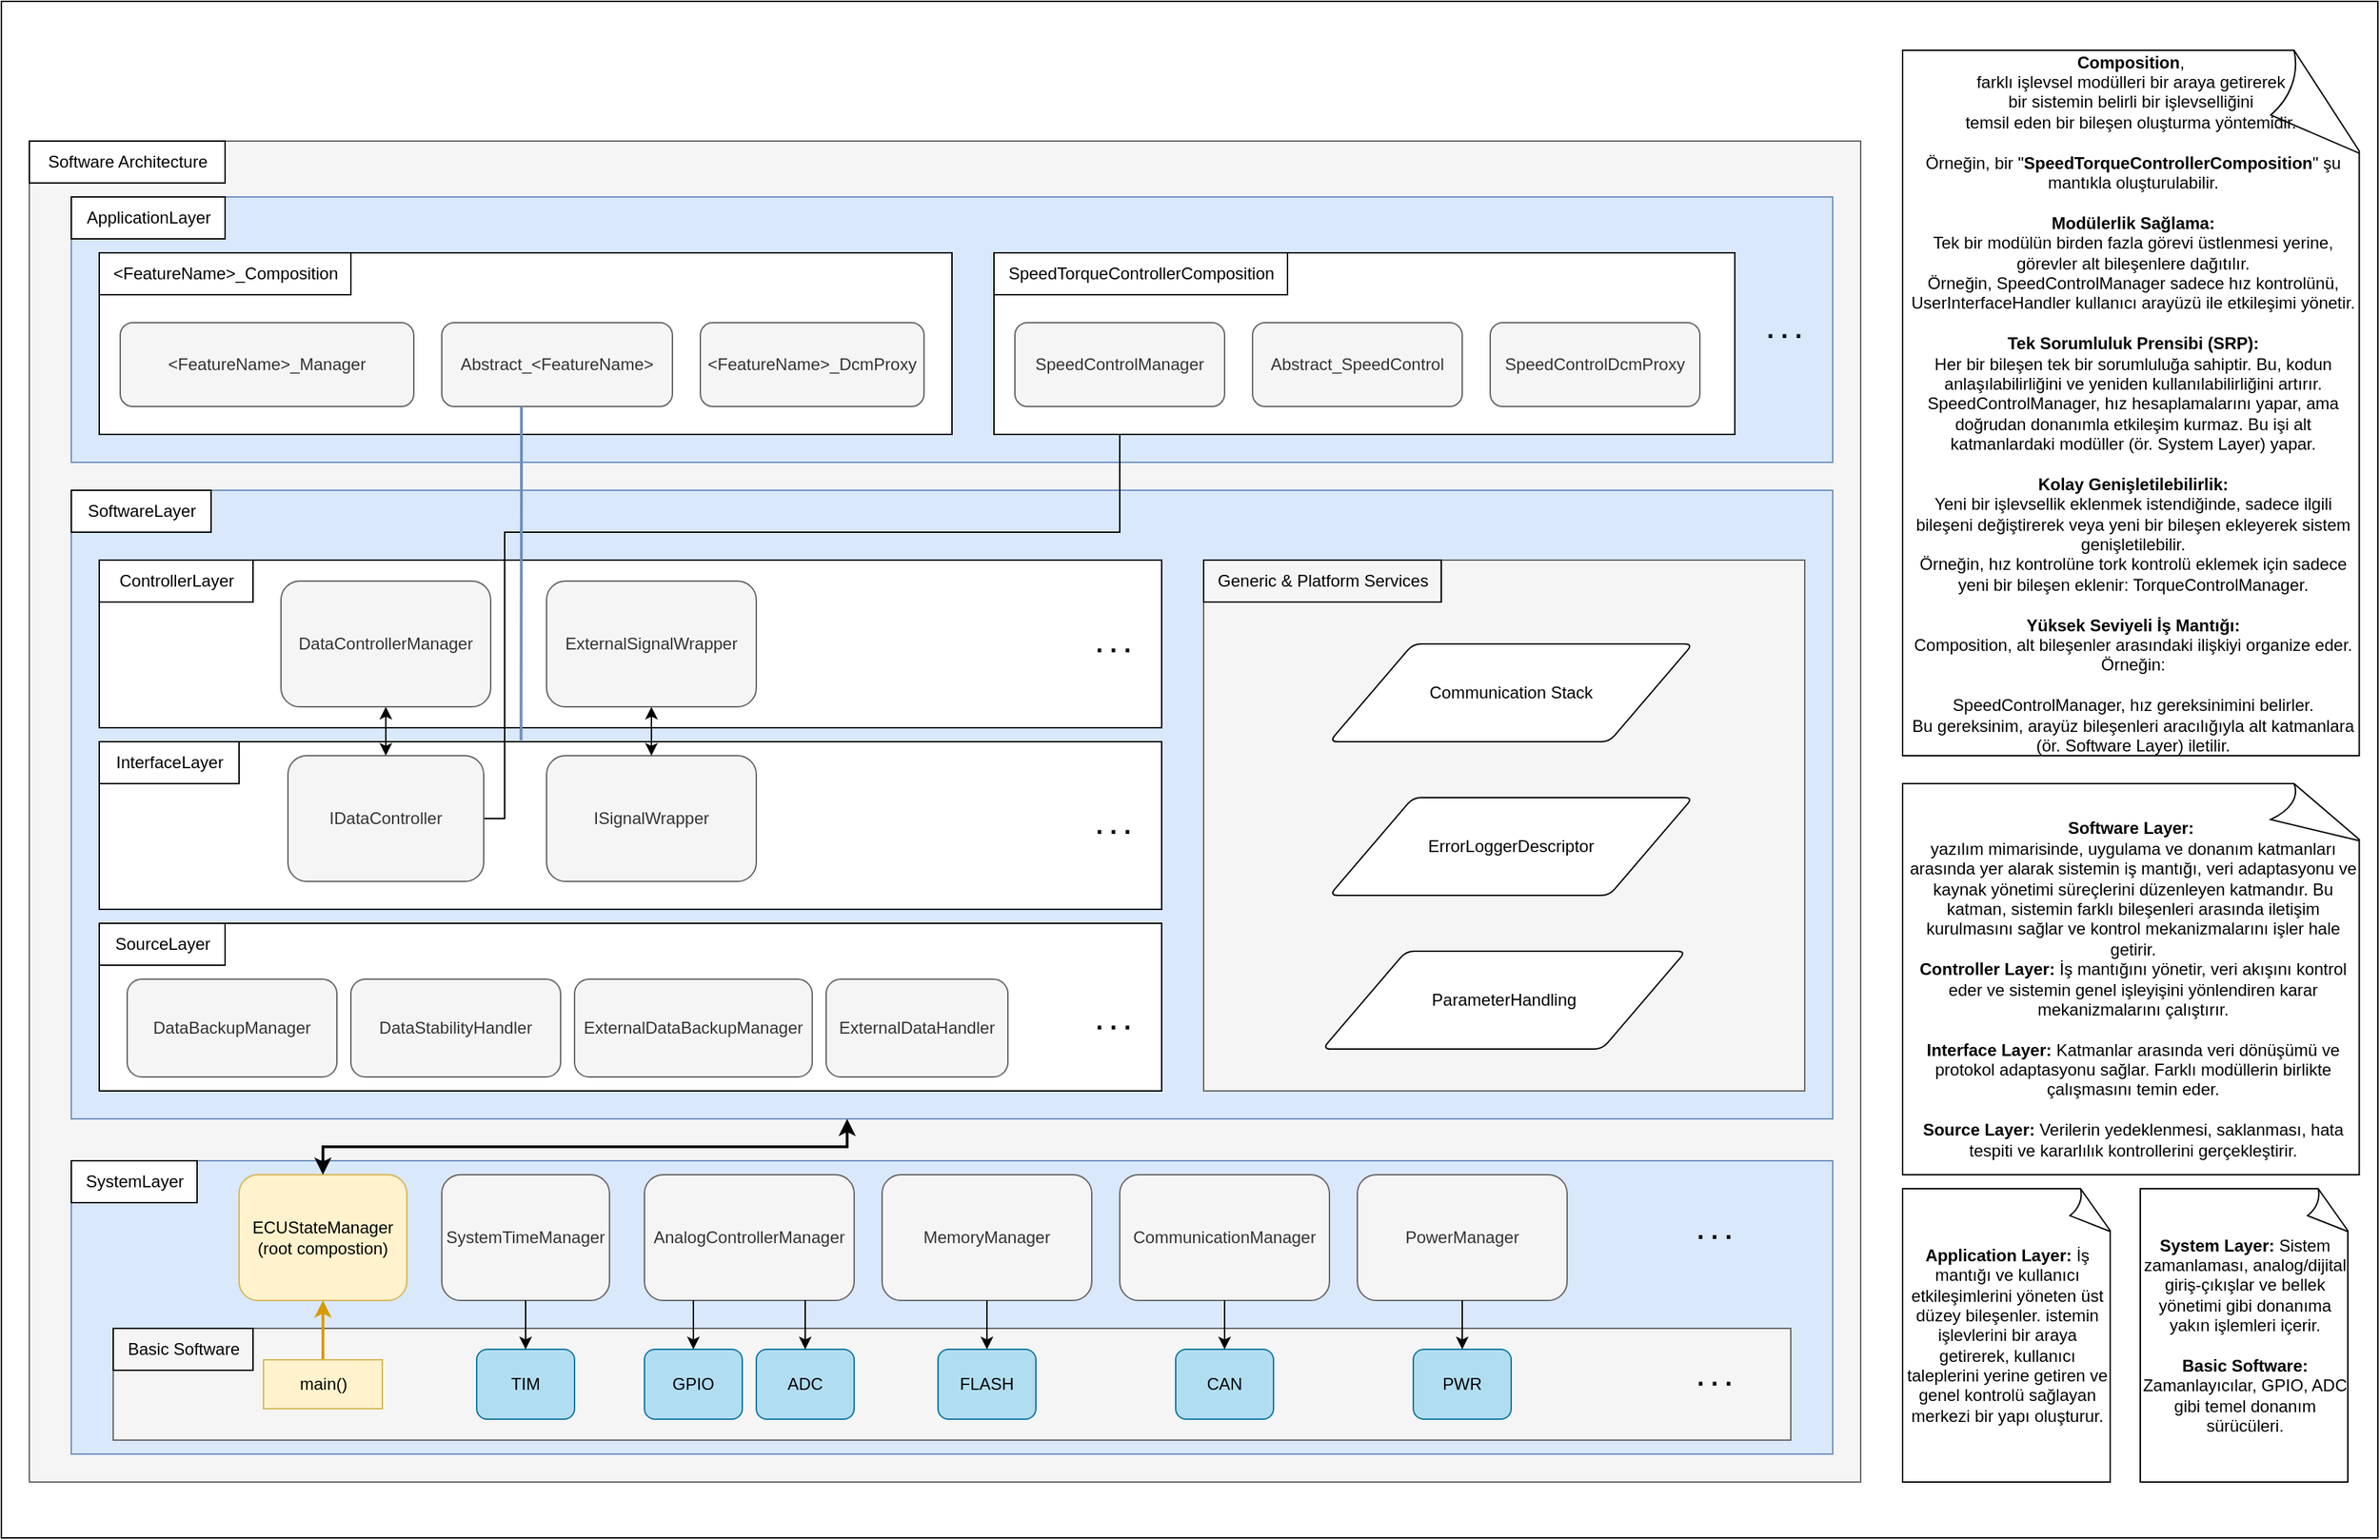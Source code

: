 <mxfile version="24.0.4" type="device">
  <diagram name="Page-1" id="VQ2v8j5eNFilf5WO8Pp_">
    <mxGraphModel dx="1032" dy="1702" grid="1" gridSize="10" guides="1" tooltips="1" connect="1" arrows="1" fold="1" page="1" pageScale="1" pageWidth="850" pageHeight="1100" math="0" shadow="0">
      <root>
        <mxCell id="0" />
        <mxCell id="1" parent="0" />
        <mxCell id="3hmfXApa579EejUYuhaD-37" value="" style="rounded=0;whiteSpace=wrap;html=1;" parent="1" vertex="1">
          <mxGeometry y="-1100" width="1700" height="1100" as="geometry" />
        </mxCell>
        <mxCell id="idAfAH8FcF6U09bbKFws-16" value="" style="rounded=0;whiteSpace=wrap;html=1;fillColor=#f5f5f5;fontColor=#333333;strokeColor=#666666;" parent="1" vertex="1">
          <mxGeometry x="20" y="-1000" width="1310" height="960" as="geometry" />
        </mxCell>
        <mxCell id="idAfAH8FcF6U09bbKFws-25" value="" style="rounded=0;whiteSpace=wrap;html=1;fillColor=#dae8fc;strokeColor=#6c8ebf;" parent="1" vertex="1">
          <mxGeometry x="50" y="-750" width="1260" height="450" as="geometry" />
        </mxCell>
        <mxCell id="idAfAH8FcF6U09bbKFws-1" value="" style="rounded=0;whiteSpace=wrap;html=1;fillColor=#dae8fc;strokeColor=#6c8ebf;" parent="1" vertex="1">
          <mxGeometry x="50" y="-270" width="1260" height="210" as="geometry" />
        </mxCell>
        <mxCell id="idAfAH8FcF6U09bbKFws-2" value="" style="rounded=0;whiteSpace=wrap;html=1;" parent="1" vertex="1">
          <mxGeometry x="70" y="-440" width="760" height="120" as="geometry" />
        </mxCell>
        <mxCell id="idAfAH8FcF6U09bbKFws-3" value="" style="rounded=0;whiteSpace=wrap;html=1;" parent="1" vertex="1">
          <mxGeometry x="70" y="-570" width="760" height="120" as="geometry" />
        </mxCell>
        <mxCell id="idAfAH8FcF6U09bbKFws-4" value="" style="rounded=0;whiteSpace=wrap;html=1;" parent="1" vertex="1">
          <mxGeometry x="70" y="-700" width="760" height="120" as="geometry" />
        </mxCell>
        <mxCell id="idAfAH8FcF6U09bbKFws-5" value="" style="rounded=0;whiteSpace=wrap;html=1;fillColor=#dae8fc;strokeColor=#6c8ebf;" parent="1" vertex="1">
          <mxGeometry x="50" y="-960" width="1260" height="190" as="geometry" />
        </mxCell>
        <mxCell id="idAfAH8FcF6U09bbKFws-6" value="SystemLayer" style="text;html=1;align=center;verticalAlign=middle;resizable=0;points=[];autosize=1;strokeColor=default;fillColor=default;" parent="1" vertex="1">
          <mxGeometry x="50" y="-270" width="90" height="30" as="geometry" />
        </mxCell>
        <mxCell id="idAfAH8FcF6U09bbKFws-7" value="SourceLayer" style="text;html=1;align=center;verticalAlign=middle;resizable=0;points=[];autosize=1;strokeColor=default;fillColor=none;" parent="1" vertex="1">
          <mxGeometry x="70" y="-440" width="90" height="30" as="geometry" />
        </mxCell>
        <mxCell id="idAfAH8FcF6U09bbKFws-8" value="InterfaceLayer" style="text;html=1;align=center;verticalAlign=middle;resizable=0;points=[];autosize=1;strokeColor=default;fillColor=none;" parent="1" vertex="1">
          <mxGeometry x="70" y="-570" width="100" height="30" as="geometry" />
        </mxCell>
        <mxCell id="idAfAH8FcF6U09bbKFws-9" value="ControllerLayer" style="text;html=1;align=center;verticalAlign=middle;resizable=0;points=[];autosize=1;strokeColor=default;fillColor=none;" parent="1" vertex="1">
          <mxGeometry x="70" y="-700" width="110" height="30" as="geometry" />
        </mxCell>
        <mxCell id="idAfAH8FcF6U09bbKFws-10" value="ApplicationLayer" style="text;html=1;align=center;verticalAlign=middle;resizable=0;points=[];autosize=1;strokeColor=default;fillColor=default;" parent="1" vertex="1">
          <mxGeometry x="50" y="-960" width="110" height="30" as="geometry" />
        </mxCell>
        <mxCell id="idAfAH8FcF6U09bbKFws-11" value="ECUStateManager&lt;br&gt;(root compostion)" style="rounded=1;whiteSpace=wrap;html=1;fillColor=#fff2cc;strokeColor=#d6b656;" parent="1" vertex="1">
          <mxGeometry x="170" y="-260" width="120" height="90" as="geometry" />
        </mxCell>
        <mxCell id="idAfAH8FcF6U09bbKFws-12" value="SystemTimeManager" style="rounded=1;whiteSpace=wrap;html=1;fillColor=#f5f5f5;fontColor=#333333;strokeColor=#666666;" parent="1" vertex="1">
          <mxGeometry x="315" y="-260" width="120" height="90" as="geometry" />
        </mxCell>
        <mxCell id="idAfAH8FcF6U09bbKFws-13" value="AnalogControllerManager" style="rounded=1;whiteSpace=wrap;html=1;fillColor=#f5f5f5;fontColor=#333333;strokeColor=#666666;" parent="1" vertex="1">
          <mxGeometry x="460" y="-260" width="150" height="90" as="geometry" />
        </mxCell>
        <mxCell id="idAfAH8FcF6U09bbKFws-17" value="MemoryManager" style="rounded=1;whiteSpace=wrap;html=1;fillColor=#f5f5f5;fontColor=#333333;strokeColor=#666666;" parent="1" vertex="1">
          <mxGeometry x="630" y="-260" width="150" height="90" as="geometry" />
        </mxCell>
        <mxCell id="idAfAH8FcF6U09bbKFws-18" value="CommunicationManager" style="rounded=1;whiteSpace=wrap;html=1;fillColor=#f5f5f5;fontColor=#333333;strokeColor=#666666;" parent="1" vertex="1">
          <mxGeometry x="800" y="-260" width="150" height="90" as="geometry" />
        </mxCell>
        <mxCell id="idAfAH8FcF6U09bbKFws-20" value="PowerManager" style="rounded=1;whiteSpace=wrap;html=1;fillColor=#f5f5f5;fontColor=#333333;strokeColor=#666666;" parent="1" vertex="1">
          <mxGeometry x="970" y="-260" width="150" height="90" as="geometry" />
        </mxCell>
        <mxCell id="idAfAH8FcF6U09bbKFws-23" value="DataBackupManager" style="rounded=1;whiteSpace=wrap;html=1;fillColor=#f5f5f5;fontColor=#333333;strokeColor=#666666;" parent="1" vertex="1">
          <mxGeometry x="90" y="-400" width="150" height="70" as="geometry" />
        </mxCell>
        <mxCell id="idAfAH8FcF6U09bbKFws-24" value="DataStabilityHandler" style="rounded=1;whiteSpace=wrap;html=1;fillColor=#f5f5f5;fontColor=#333333;strokeColor=#666666;" parent="1" vertex="1">
          <mxGeometry x="250" y="-400" width="150" height="70" as="geometry" />
        </mxCell>
        <mxCell id="idAfAH8FcF6U09bbKFws-31" value="" style="rounded=0;whiteSpace=wrap;html=1;fillColor=#f5f5f5;fontColor=#333333;strokeColor=#666666;" parent="1" vertex="1">
          <mxGeometry x="80" y="-150" width="1200" height="80" as="geometry" />
        </mxCell>
        <mxCell id="idAfAH8FcF6U09bbKFws-28" value="SoftwareLayer" style="text;html=1;align=center;verticalAlign=middle;resizable=0;points=[];autosize=1;strokeColor=default;fillColor=default;" parent="1" vertex="1">
          <mxGeometry x="50" y="-750" width="100" height="30" as="geometry" />
        </mxCell>
        <mxCell id="idAfAH8FcF6U09bbKFws-33" value="Basic Software" style="text;html=1;align=center;verticalAlign=middle;resizable=0;points=[];autosize=1;strokeColor=default;fillColor=none;" parent="1" vertex="1">
          <mxGeometry x="80" y="-150" width="100" height="30" as="geometry" />
        </mxCell>
        <mxCell id="idAfAH8FcF6U09bbKFws-34" value="GPIO" style="rounded=1;whiteSpace=wrap;html=1;fillColor=#b1ddf0;strokeColor=#10739e;" parent="1" vertex="1">
          <mxGeometry x="460" y="-135" width="70" height="50" as="geometry" />
        </mxCell>
        <mxCell id="idAfAH8FcF6U09bbKFws-35" value="ADC" style="rounded=1;whiteSpace=wrap;html=1;fillColor=#b1ddf0;strokeColor=#10739e;" parent="1" vertex="1">
          <mxGeometry x="540" y="-135" width="70" height="50" as="geometry" />
        </mxCell>
        <mxCell id="idAfAH8FcF6U09bbKFws-36" value="CAN" style="rounded=1;whiteSpace=wrap;html=1;fillColor=#b1ddf0;strokeColor=#10739e;" parent="1" vertex="1">
          <mxGeometry x="840" y="-135" width="70" height="50" as="geometry" />
        </mxCell>
        <mxCell id="idAfAH8FcF6U09bbKFws-37" value="TIM" style="rounded=1;whiteSpace=wrap;html=1;fillColor=#b1ddf0;strokeColor=#10739e;" parent="1" vertex="1">
          <mxGeometry x="340" y="-135" width="70" height="50" as="geometry" />
        </mxCell>
        <mxCell id="idAfAH8FcF6U09bbKFws-38" value="FLASH" style="rounded=1;whiteSpace=wrap;html=1;fillColor=#b1ddf0;strokeColor=#10739e;" parent="1" vertex="1">
          <mxGeometry x="670" y="-135" width="70" height="50" as="geometry" />
        </mxCell>
        <mxCell id="idAfAH8FcF6U09bbKFws-39" value="PWR" style="rounded=1;whiteSpace=wrap;html=1;fillColor=#b1ddf0;strokeColor=#10739e;" parent="1" vertex="1">
          <mxGeometry x="1010" y="-135" width="70" height="50" as="geometry" />
        </mxCell>
        <mxCell id="YMip6UsJvOuBTo4OkoSk-4" style="edgeStyle=orthogonalEdgeStyle;rounded=0;orthogonalLoop=1;jettySize=auto;html=1;" parent="1" source="idAfAH8FcF6U09bbKFws-40" target="idAfAH8FcF6U09bbKFws-54" edge="1">
          <mxGeometry relative="1" as="geometry">
            <Array as="points">
              <mxPoint x="360" y="-515" />
              <mxPoint x="360" y="-720" />
              <mxPoint x="800" y="-720" />
            </Array>
          </mxGeometry>
        </mxCell>
        <mxCell id="idAfAH8FcF6U09bbKFws-40" value="IDataController" style="rounded=1;whiteSpace=wrap;html=1;fillColor=#f5f5f5;fontColor=#333333;strokeColor=#666666;" parent="1" vertex="1">
          <mxGeometry x="205" y="-560" width="140" height="90" as="geometry" />
        </mxCell>
        <mxCell id="idAfAH8FcF6U09bbKFws-73" style="edgeStyle=orthogonalEdgeStyle;rounded=0;orthogonalLoop=1;jettySize=auto;html=1;startArrow=classic;startFill=1;" parent="1" source="idAfAH8FcF6U09bbKFws-41" target="idAfAH8FcF6U09bbKFws-40" edge="1">
          <mxGeometry relative="1" as="geometry" />
        </mxCell>
        <mxCell id="idAfAH8FcF6U09bbKFws-41" value="DataControllerManager" style="rounded=1;whiteSpace=wrap;html=1;fillColor=#f5f5f5;fontColor=#333333;strokeColor=#666666;" parent="1" vertex="1">
          <mxGeometry x="200" y="-685" width="150" height="90" as="geometry" />
        </mxCell>
        <mxCell id="idAfAH8FcF6U09bbKFws-42" value="ISignalWrapper" style="rounded=1;whiteSpace=wrap;html=1;fillColor=#f5f5f5;fontColor=#333333;strokeColor=#666666;" parent="1" vertex="1">
          <mxGeometry x="390" y="-560" width="150" height="90" as="geometry" />
        </mxCell>
        <mxCell id="YMip6UsJvOuBTo4OkoSk-1" style="edgeStyle=orthogonalEdgeStyle;rounded=0;orthogonalLoop=1;jettySize=auto;html=1;entryX=0.5;entryY=0;entryDx=0;entryDy=0;startArrow=classic;startFill=1;" parent="1" source="idAfAH8FcF6U09bbKFws-43" target="idAfAH8FcF6U09bbKFws-42" edge="1">
          <mxGeometry relative="1" as="geometry" />
        </mxCell>
        <mxCell id="idAfAH8FcF6U09bbKFws-43" value="ExternalSignalWrapper" style="rounded=1;whiteSpace=wrap;html=1;fillColor=#f5f5f5;fontColor=#333333;strokeColor=#666666;" parent="1" vertex="1">
          <mxGeometry x="390" y="-685" width="150" height="90" as="geometry" />
        </mxCell>
        <mxCell id="idAfAH8FcF6U09bbKFws-44" value="ExternalDataBackupManager" style="rounded=1;whiteSpace=wrap;html=1;fillColor=#f5f5f5;fontColor=#333333;strokeColor=#666666;" parent="1" vertex="1">
          <mxGeometry x="410" y="-400" width="170" height="70" as="geometry" />
        </mxCell>
        <mxCell id="idAfAH8FcF6U09bbKFws-46" value="ExternalDataHandler" style="rounded=1;whiteSpace=wrap;html=1;fillColor=#f5f5f5;fontColor=#333333;strokeColor=#666666;" parent="1" vertex="1">
          <mxGeometry x="590" y="-400" width="130" height="70" as="geometry" />
        </mxCell>
        <mxCell id="idAfAH8FcF6U09bbKFws-48" value="Software Architecture" style="text;html=1;align=center;verticalAlign=middle;resizable=0;points=[];autosize=1;strokeColor=default;fillColor=default;" parent="1" vertex="1">
          <mxGeometry x="20" y="-1000" width="140" height="30" as="geometry" />
        </mxCell>
        <mxCell id="idAfAH8FcF6U09bbKFws-49" value="" style="rounded=0;whiteSpace=wrap;html=1;" parent="1" vertex="1">
          <mxGeometry x="710" y="-920" width="530" height="130" as="geometry" />
        </mxCell>
        <mxCell id="idAfAH8FcF6U09bbKFws-50" value="SpeedTorqueControllerComposition" style="text;html=1;align=center;verticalAlign=middle;resizable=0;points=[];autosize=1;strokeColor=default;fillColor=none;" parent="1" vertex="1">
          <mxGeometry x="710" y="-920" width="210" height="30" as="geometry" />
        </mxCell>
        <mxCell id="idAfAH8FcF6U09bbKFws-51" value="&lt;b&gt;&lt;font style=&quot;font-size: 18px;&quot;&gt;. . .&lt;/font&gt;&lt;/b&gt;" style="text;html=1;align=center;verticalAlign=middle;resizable=0;points=[];autosize=1;strokeColor=none;fillColor=none;" parent="1" vertex="1">
          <mxGeometry x="1250" y="-885" width="50" height="40" as="geometry" />
        </mxCell>
        <mxCell id="idAfAH8FcF6U09bbKFws-52" value="&lt;b&gt;&lt;font style=&quot;font-size: 18px;&quot;&gt;. . .&lt;/font&gt;&lt;/b&gt;" style="text;html=1;align=center;verticalAlign=middle;resizable=0;points=[];autosize=1;strokeColor=none;fillColor=none;" parent="1" vertex="1">
          <mxGeometry x="770" y="-660" width="50" height="40" as="geometry" />
        </mxCell>
        <mxCell id="idAfAH8FcF6U09bbKFws-53" value="&lt;b&gt;&lt;font style=&quot;font-size: 18px;&quot;&gt;. . .&lt;/font&gt;&lt;/b&gt;" style="text;html=1;align=center;verticalAlign=middle;resizable=0;points=[];autosize=1;strokeColor=none;fillColor=none;" parent="1" vertex="1">
          <mxGeometry x="770" y="-530" width="50" height="40" as="geometry" />
        </mxCell>
        <mxCell id="idAfAH8FcF6U09bbKFws-54" value="SpeedControlManager" style="rounded=1;whiteSpace=wrap;html=1;fillColor=#f5f5f5;fontColor=#333333;strokeColor=#666666;" parent="1" vertex="1">
          <mxGeometry x="725" y="-870" width="150" height="60" as="geometry" />
        </mxCell>
        <mxCell id="idAfAH8FcF6U09bbKFws-55" value="SpeedControlDcmProxy" style="rounded=1;whiteSpace=wrap;html=1;fillColor=#f5f5f5;fontColor=#333333;strokeColor=#666666;" parent="1" vertex="1">
          <mxGeometry x="1065" y="-870" width="150" height="60" as="geometry" />
        </mxCell>
        <mxCell id="idAfAH8FcF6U09bbKFws-56" value="&lt;div&gt;Abstract_SpeedControl&lt;/div&gt;" style="rounded=1;whiteSpace=wrap;html=1;fillColor=#f5f5f5;fontColor=#333333;strokeColor=#666666;" parent="1" vertex="1">
          <mxGeometry x="895" y="-870" width="150" height="60" as="geometry" />
        </mxCell>
        <mxCell id="idAfAH8FcF6U09bbKFws-58" style="edgeStyle=orthogonalEdgeStyle;rounded=0;orthogonalLoop=1;jettySize=auto;html=1;" parent="1" source="idAfAH8FcF6U09bbKFws-12" target="idAfAH8FcF6U09bbKFws-37" edge="1">
          <mxGeometry relative="1" as="geometry" />
        </mxCell>
        <mxCell id="idAfAH8FcF6U09bbKFws-62" style="edgeStyle=orthogonalEdgeStyle;rounded=0;orthogonalLoop=1;jettySize=auto;html=1;" parent="1" source="idAfAH8FcF6U09bbKFws-13" target="idAfAH8FcF6U09bbKFws-35" edge="1">
          <mxGeometry relative="1" as="geometry">
            <Array as="points">
              <mxPoint x="575" y="-160" />
              <mxPoint x="575" y="-160" />
            </Array>
          </mxGeometry>
        </mxCell>
        <mxCell id="idAfAH8FcF6U09bbKFws-63" style="edgeStyle=orthogonalEdgeStyle;rounded=0;orthogonalLoop=1;jettySize=auto;html=1;" parent="1" source="idAfAH8FcF6U09bbKFws-13" target="idAfAH8FcF6U09bbKFws-34" edge="1">
          <mxGeometry relative="1" as="geometry">
            <Array as="points">
              <mxPoint x="495" y="-150" />
              <mxPoint x="495" y="-150" />
            </Array>
          </mxGeometry>
        </mxCell>
        <mxCell id="idAfAH8FcF6U09bbKFws-64" style="edgeStyle=orthogonalEdgeStyle;rounded=0;orthogonalLoop=1;jettySize=auto;html=1;" parent="1" source="idAfAH8FcF6U09bbKFws-17" target="idAfAH8FcF6U09bbKFws-38" edge="1">
          <mxGeometry relative="1" as="geometry" />
        </mxCell>
        <mxCell id="idAfAH8FcF6U09bbKFws-65" style="edgeStyle=orthogonalEdgeStyle;rounded=0;orthogonalLoop=1;jettySize=auto;html=1;" parent="1" source="idAfAH8FcF6U09bbKFws-18" target="idAfAH8FcF6U09bbKFws-36" edge="1">
          <mxGeometry relative="1" as="geometry" />
        </mxCell>
        <mxCell id="idAfAH8FcF6U09bbKFws-66" style="edgeStyle=orthogonalEdgeStyle;rounded=0;orthogonalLoop=1;jettySize=auto;html=1;" parent="1" source="idAfAH8FcF6U09bbKFws-20" target="idAfAH8FcF6U09bbKFws-39" edge="1">
          <mxGeometry relative="1" as="geometry" />
        </mxCell>
        <mxCell id="idAfAH8FcF6U09bbKFws-71" style="edgeStyle=orthogonalEdgeStyle;rounded=0;orthogonalLoop=1;jettySize=auto;html=1;entryX=0.5;entryY=0;entryDx=0;entryDy=0;strokeWidth=2;startArrow=classic;startFill=1;" parent="1" source="idAfAH8FcF6U09bbKFws-25" target="idAfAH8FcF6U09bbKFws-11" edge="1">
          <mxGeometry relative="1" as="geometry">
            <Array as="points">
              <mxPoint x="605" y="-280" />
              <mxPoint x="230" y="-280" />
            </Array>
          </mxGeometry>
        </mxCell>
        <mxCell id="3hmfXApa579EejUYuhaD-1" value="&lt;strong&gt;Application Layer:&lt;/strong&gt; İş mantığı ve kullanıcı etkileşimlerini yöneten üst düzey bileşenler.&amp;nbsp;istemin işlevlerini bir araya getirerek, kullanıcı taleplerini yerine getiren ve genel kontrolü sağlayan merkezi bir yapı oluşturur." style="whiteSpace=wrap;html=1;shape=mxgraph.basic.document" parent="1" vertex="1">
          <mxGeometry x="1360" y="-250" width="150" height="210" as="geometry" />
        </mxCell>
        <mxCell id="3hmfXApa579EejUYuhaD-4" value="&lt;div&gt;&lt;br&gt;&lt;/div&gt;&lt;b&gt;&lt;div&gt;&lt;b style=&quot;background-color: initial;&quot;&gt;Software Layer:&lt;/b&gt;&lt;span style=&quot;background-color: initial; font-weight: normal;&quot;&gt;&amp;nbsp;&lt;/span&gt;&lt;/div&gt;&lt;div&gt;&lt;span style=&quot;background-color: initial; font-weight: normal;&quot;&gt;yazılım mimarisinde, uygulama ve donanım katmanları arasında yer alarak sistemin iş mantığı, veri adaptasyonu ve kaynak yönetimi süreçlerini düzenleyen katmandır. Bu katman, sistemin farklı bileşenleri arasında iletişim kurulmasını sağlar ve kontrol mekanizmalarını işler hale getirir.&lt;/span&gt;&lt;br&gt;&lt;/div&gt;&lt;/b&gt;&lt;div&gt;&lt;strong style=&quot;background-color: initial;&quot;&gt;Controller Layer:&lt;/strong&gt;&lt;span style=&quot;background-color: initial;&quot;&gt; İş mantığını yönetir, veri akışını kontrol eder ve sistemin genel işleyişini yönlendiren karar mekanizmalarını çalıştırır.&lt;/span&gt;&lt;/div&gt;&lt;div&gt;&lt;strong style=&quot;background-color: initial;&quot;&gt;&lt;br&gt;&lt;/strong&gt;&lt;/div&gt;&lt;div&gt;&lt;strong style=&quot;background-color: initial;&quot;&gt;Interface Layer:&lt;/strong&gt;&lt;span style=&quot;background-color: initial;&quot;&gt; Katmanlar arasında veri dönüşümü ve protokol adaptasyonu sağlar. Farklı modüllerin birlikte çalışmasını temin eder.&lt;/span&gt;&lt;/div&gt;&lt;div&gt;&lt;strong style=&quot;background-color: initial;&quot;&gt;&lt;br&gt;&lt;/strong&gt;&lt;/div&gt;&lt;div&gt;&lt;strong style=&quot;background-color: initial;&quot;&gt;Source Layer:&lt;/strong&gt;&lt;span style=&quot;background-color: initial;&quot;&gt; Verilerin yedeklenmesi, saklanması, hata tespiti ve kararlılık kontrollerini gerçekleştirir.&lt;/span&gt;&lt;/div&gt;" style="whiteSpace=wrap;html=1;shape=mxgraph.basic.document" parent="1" vertex="1">
          <mxGeometry x="1360" y="-540" width="330" height="280" as="geometry" />
        </mxCell>
        <mxCell id="3hmfXApa579EejUYuhaD-5" value="&lt;strong&gt;System Layer:&lt;/strong&gt; Sistem zamanlaması, analog/dijital giriş-çıkışlar ve bellek yönetimi gibi donanıma yakın işlemleri içerir.&lt;div&gt;&lt;br&gt;&lt;/div&gt;&lt;div&gt;&lt;strong&gt;Basic Software:&lt;/strong&gt; Zamanlayıcılar, GPIO, ADC gibi temel donanım sürücüleri.&lt;br&gt;&lt;/div&gt;" style="whiteSpace=wrap;html=1;shape=mxgraph.basic.document" parent="1" vertex="1">
          <mxGeometry x="1530" y="-250" width="150" height="210" as="geometry" />
        </mxCell>
        <mxCell id="3hmfXApa579EejUYuhaD-19" value="" style="rounded=0;whiteSpace=wrap;html=1;" parent="1" vertex="1">
          <mxGeometry x="70" y="-920" width="610" height="130" as="geometry" />
        </mxCell>
        <mxCell id="3hmfXApa579EejUYuhaD-20" value="&lt;span style=&quot;text-wrap: nowrap;&quot;&gt;&amp;lt;FeatureName&amp;gt;_&lt;/span&gt;Manager" style="rounded=1;whiteSpace=wrap;html=1;fillColor=#f5f5f5;fontColor=#333333;strokeColor=#666666;" parent="1" vertex="1">
          <mxGeometry x="85" y="-870" width="210" height="60" as="geometry" />
        </mxCell>
        <mxCell id="3hmfXApa579EejUYuhaD-21" value="&lt;span style=&quot;text-wrap: nowrap;&quot;&gt;&amp;lt;FeatureName&amp;gt;_DcmProxy&lt;/span&gt;" style="rounded=1;whiteSpace=wrap;html=1;fillColor=#f5f5f5;fontColor=#333333;strokeColor=#666666;" parent="1" vertex="1">
          <mxGeometry x="500" y="-870" width="160" height="60" as="geometry" />
        </mxCell>
        <mxCell id="3hmfXApa579EejUYuhaD-22" value="&lt;div&gt;Abstract_&lt;span style=&quot;text-wrap: nowrap; background-color: initial;&quot;&gt;&amp;lt;FeatureName&amp;gt;&lt;/span&gt;&lt;/div&gt;" style="rounded=1;whiteSpace=wrap;html=1;fillColor=#f5f5f5;fontColor=#333333;strokeColor=#666666;" parent="1" vertex="1">
          <mxGeometry x="315" y="-870" width="165" height="60" as="geometry" />
        </mxCell>
        <mxCell id="3hmfXApa579EejUYuhaD-23" value="&amp;lt;FeatureName&amp;gt;_Composition" style="text;html=1;align=center;verticalAlign=middle;resizable=0;points=[];autosize=1;strokeColor=default;fillColor=none;" parent="1" vertex="1">
          <mxGeometry x="70" y="-920" width="180" height="30" as="geometry" />
        </mxCell>
        <mxCell id="3hmfXApa579EejUYuhaD-25" value="&lt;b&gt;&lt;font style=&quot;font-size: 18px;&quot;&gt;. . .&lt;/font&gt;&lt;/b&gt;" style="text;html=1;align=center;verticalAlign=middle;resizable=0;points=[];autosize=1;strokeColor=none;fillColor=none;" parent="1" vertex="1">
          <mxGeometry x="770" y="-390" width="50" height="40" as="geometry" />
        </mxCell>
        <mxCell id="3hmfXApa579EejUYuhaD-26" value="&lt;b&gt;&lt;font style=&quot;font-size: 18px;&quot;&gt;. . .&lt;/font&gt;&lt;/b&gt;" style="text;html=1;align=center;verticalAlign=middle;resizable=0;points=[];autosize=1;strokeColor=none;fillColor=none;" parent="1" vertex="1">
          <mxGeometry x="1200" y="-240" width="50" height="40" as="geometry" />
        </mxCell>
        <mxCell id="3hmfXApa579EejUYuhaD-27" value="&lt;b&gt;&lt;font style=&quot;font-size: 18px;&quot;&gt;. . .&lt;/font&gt;&lt;/b&gt;" style="text;html=1;align=center;verticalAlign=middle;resizable=0;points=[];autosize=1;strokeColor=none;fillColor=none;" parent="1" vertex="1">
          <mxGeometry x="1200" y="-135" width="50" height="40" as="geometry" />
        </mxCell>
        <mxCell id="3hmfXApa579EejUYuhaD-29" style="edgeStyle=orthogonalEdgeStyle;rounded=0;orthogonalLoop=1;jettySize=auto;html=1;entryX=0.5;entryY=0;entryDx=0;entryDy=0;startArrow=classic;startFill=1;endArrow=none;endFill=0;fillColor=#ffe6cc;strokeColor=#d79b00;strokeWidth=2;" parent="1" source="idAfAH8FcF6U09bbKFws-11" target="3hmfXApa579EejUYuhaD-30" edge="1">
          <mxGeometry relative="1" as="geometry" />
        </mxCell>
        <mxCell id="3hmfXApa579EejUYuhaD-30" value="main&lt;span style=&quot;background-color: initial;&quot;&gt;()&lt;/span&gt;" style="rounded=0;whiteSpace=wrap;html=1;fillColor=#fff2cc;strokeColor=#d6b656;" parent="1" vertex="1">
          <mxGeometry x="187.5" y="-127.5" width="85" height="35" as="geometry" />
        </mxCell>
        <mxCell id="3hmfXApa579EejUYuhaD-31" value="&lt;div&gt;&lt;strong style=&quot;background-color: initial;&quot;&gt;Composition&lt;/strong&gt;&lt;span style=&quot;background-color: initial;&quot;&gt;,&amp;nbsp;&lt;/span&gt;&lt;br&gt;&lt;/div&gt;&lt;div&gt;farklı işlevsel modülleri bir araya getirerek&amp;nbsp;&lt;/div&gt;&lt;div&gt;bir&amp;nbsp;&lt;span style=&quot;background-color: initial;&quot;&gt;sistemin belirli bir işlevselliğini&amp;nbsp;&lt;/span&gt;&lt;/div&gt;&lt;div&gt;&lt;span style=&quot;background-color: initial;&quot;&gt;temsil eden bir bileşen oluşturma yöntemidir.&amp;nbsp;&lt;/span&gt;&lt;/div&gt;&lt;div&gt;&lt;div&gt;&lt;br&gt;&lt;div&gt;Örneğin, bir &quot;&lt;b&gt;SpeedTorqueControllerComposition&lt;/b&gt;&quot; şu mantıkla oluşturulabilir.&lt;br&gt;&lt;/div&gt;&lt;/div&gt;&lt;div&gt;&lt;br&gt;&lt;/div&gt;&lt;div&gt;&lt;div&gt;&lt;b&gt;Modülerlik Sağlama:&lt;/b&gt;&lt;/div&gt;&lt;div&gt;Tek bir modülün birden fazla görevi üstlenmesi yerine, görevler alt bileşenlere dağıtılır.&lt;/div&gt;&lt;div&gt;Örneğin, SpeedControlManager sadece hız kontrolünü, UserInterfaceHandler kullanıcı arayüzü ile etkileşimi yönetir.&lt;/div&gt;&lt;div&gt;&lt;br&gt;&lt;/div&gt;&lt;div&gt;&lt;b&gt;Tek Sorumluluk Prensibi (SRP):&lt;/b&gt;&lt;/div&gt;&lt;div&gt;Her bir bileşen tek bir sorumluluğa sahiptir. Bu, kodun anlaşılabilirliğini ve yeniden kullanılabilirliğini artırır.&lt;/div&gt;&lt;div&gt;SpeedControlManager, hız hesaplamalarını yapar, ama doğrudan donanımla etkileşim kurmaz. Bu işi alt katmanlardaki modüller (ör. System Layer) yapar.&lt;/div&gt;&lt;div&gt;&lt;br&gt;&lt;/div&gt;&lt;div&gt;&lt;b&gt;Kolay Genişletilebilirlik:&lt;/b&gt;&lt;/div&gt;&lt;div&gt;Yeni bir işlevsellik eklenmek istendiğinde, sadece ilgili bileşeni değiştirerek veya yeni bir bileşen ekleyerek sistem genişletilebilir.&lt;/div&gt;&lt;div&gt;Örneğin, hız kontrolüne tork kontrolü eklemek için sadece yeni bir bileşen eklenir: TorqueControlManager.&lt;/div&gt;&lt;div&gt;&lt;br&gt;&lt;/div&gt;&lt;div&gt;&lt;b&gt;Yüksek Seviyeli İş Mantığı:&lt;/b&gt;&lt;/div&gt;&lt;div&gt;Composition, alt bileşenler arasındaki ilişkiyi organize eder. Örneğin:&lt;/div&gt;&lt;div&gt;&lt;br&gt;&lt;/div&gt;&lt;div&gt;SpeedControlManager, hız gereksinimini belirler.&lt;/div&gt;&lt;div&gt;Bu gereksinim, arayüz bileşenleri aracılığıyla alt katmanlara (ör. Software Layer) iletilir.&lt;/div&gt;&lt;/div&gt;&lt;/div&gt;" style="whiteSpace=wrap;html=1;shape=mxgraph.basic.document" parent="1" vertex="1">
          <mxGeometry x="1360" y="-1065" width="330" height="505" as="geometry" />
        </mxCell>
        <mxCell id="3hmfXApa579EejUYuhaD-32" value="" style="rounded=0;whiteSpace=wrap;html=1;fillColor=#f5f5f5;fontColor=#333333;strokeColor=#666666;" parent="1" vertex="1">
          <mxGeometry x="860" y="-700" width="430" height="380" as="geometry" />
        </mxCell>
        <mxCell id="3hmfXApa579EejUYuhaD-33" value="Generic &amp;amp; Platform Services" style="text;html=1;align=center;verticalAlign=middle;resizable=0;points=[];autosize=1;strokeColor=default;fillColor=none;" parent="1" vertex="1">
          <mxGeometry x="860" y="-700" width="170" height="30" as="geometry" />
        </mxCell>
        <mxCell id="3hmfXApa579EejUYuhaD-34" value="Communication Stack" style="shape=parallelogram;html=1;strokeWidth=1;perimeter=parallelogramPerimeter;whiteSpace=wrap;rounded=1;arcSize=12;size=0.23;" parent="1" vertex="1">
          <mxGeometry x="950" y="-640" width="260" height="70" as="geometry" />
        </mxCell>
        <mxCell id="3hmfXApa579EejUYuhaD-35" value="ErrorLoggerDescriptor" style="shape=parallelogram;html=1;strokeWidth=1;perimeter=parallelogramPerimeter;whiteSpace=wrap;rounded=1;arcSize=12;size=0.23;" parent="1" vertex="1">
          <mxGeometry x="950" y="-530" width="260" height="70" as="geometry" />
        </mxCell>
        <mxCell id="3hmfXApa579EejUYuhaD-36" value="ParameterHandling" style="shape=parallelogram;html=1;strokeWidth=1;perimeter=parallelogramPerimeter;whiteSpace=wrap;rounded=1;arcSize=12;size=0.23;" parent="1" vertex="1">
          <mxGeometry x="945" y="-420" width="260" height="70" as="geometry" />
        </mxCell>
        <mxCell id="YMip6UsJvOuBTo4OkoSk-2" style="edgeStyle=orthogonalEdgeStyle;rounded=0;orthogonalLoop=1;jettySize=auto;html=1;entryX=0.397;entryY=-0.008;entryDx=0;entryDy=0;entryPerimeter=0;fillColor=#dae8fc;strokeColor=#6c8ebf;endArrow=none;endFill=0;strokeWidth=2;" parent="1" source="3hmfXApa579EejUYuhaD-22" target="idAfAH8FcF6U09bbKFws-3" edge="1">
          <mxGeometry relative="1" as="geometry">
            <Array as="points">
              <mxPoint x="372" y="-750" />
              <mxPoint x="372" y="-750" />
            </Array>
          </mxGeometry>
        </mxCell>
      </root>
    </mxGraphModel>
  </diagram>
</mxfile>
